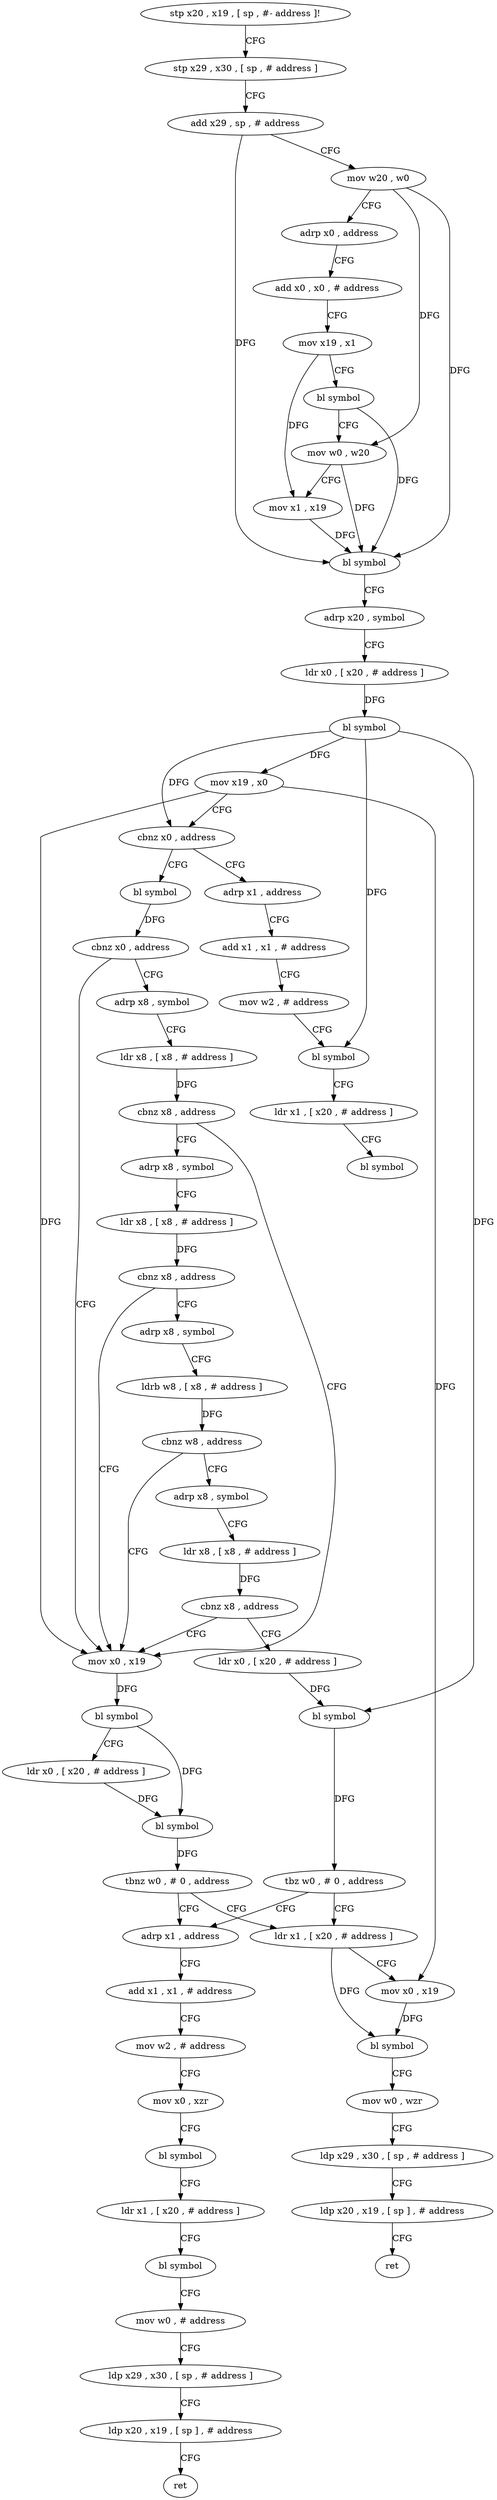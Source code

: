 digraph "func" {
"4215984" [label = "stp x20 , x19 , [ sp , #- address ]!" ]
"4215988" [label = "stp x29 , x30 , [ sp , # address ]" ]
"4215992" [label = "add x29 , sp , # address" ]
"4215996" [label = "mov w20 , w0" ]
"4216000" [label = "adrp x0 , address" ]
"4216004" [label = "add x0 , x0 , # address" ]
"4216008" [label = "mov x19 , x1" ]
"4216012" [label = "bl symbol" ]
"4216016" [label = "mov w0 , w20" ]
"4216020" [label = "mov x1 , x19" ]
"4216024" [label = "bl symbol" ]
"4216028" [label = "adrp x20 , symbol" ]
"4216032" [label = "ldr x0 , [ x20 , # address ]" ]
"4216036" [label = "bl symbol" ]
"4216040" [label = "mov x19 , x0" ]
"4216044" [label = "cbnz x0 , address" ]
"4216072" [label = "bl symbol" ]
"4216048" [label = "adrp x1 , address" ]
"4216076" [label = "cbnz x0 , address" ]
"4216168" [label = "mov x0 , x19" ]
"4216080" [label = "adrp x8 , symbol" ]
"4216052" [label = "add x1 , x1 , # address" ]
"4216056" [label = "mov w2 , # address" ]
"4216060" [label = "bl symbol" ]
"4216064" [label = "ldr x1 , [ x20 , # address ]" ]
"4216068" [label = "bl symbol" ]
"4216172" [label = "bl symbol" ]
"4216176" [label = "ldr x0 , [ x20 , # address ]" ]
"4216180" [label = "bl symbol" ]
"4216184" [label = "tbnz w0 , # 0 , address" ]
"4216140" [label = "ldr x1 , [ x20 , # address ]" ]
"4216188" [label = "adrp x1 , address" ]
"4216084" [label = "ldr x8 , [ x8 , # address ]" ]
"4216088" [label = "cbnz x8 , address" ]
"4216092" [label = "adrp x8 , symbol" ]
"4216144" [label = "mov x0 , x19" ]
"4216148" [label = "bl symbol" ]
"4216152" [label = "mov w0 , wzr" ]
"4216156" [label = "ldp x29 , x30 , [ sp , # address ]" ]
"4216160" [label = "ldp x20 , x19 , [ sp ] , # address" ]
"4216164" [label = "ret" ]
"4216192" [label = "add x1 , x1 , # address" ]
"4216196" [label = "mov w2 , # address" ]
"4216200" [label = "mov x0 , xzr" ]
"4216204" [label = "bl symbol" ]
"4216208" [label = "ldr x1 , [ x20 , # address ]" ]
"4216212" [label = "bl symbol" ]
"4216216" [label = "mov w0 , # address" ]
"4216220" [label = "ldp x29 , x30 , [ sp , # address ]" ]
"4216224" [label = "ldp x20 , x19 , [ sp ] , # address" ]
"4216228" [label = "ret" ]
"4216096" [label = "ldr x8 , [ x8 , # address ]" ]
"4216100" [label = "cbnz x8 , address" ]
"4216104" [label = "adrp x8 , symbol" ]
"4216108" [label = "ldrb w8 , [ x8 , # address ]" ]
"4216112" [label = "cbnz w8 , address" ]
"4216116" [label = "adrp x8 , symbol" ]
"4216120" [label = "ldr x8 , [ x8 , # address ]" ]
"4216124" [label = "cbnz x8 , address" ]
"4216128" [label = "ldr x0 , [ x20 , # address ]" ]
"4216132" [label = "bl symbol" ]
"4216136" [label = "tbz w0 , # 0 , address" ]
"4215984" -> "4215988" [ label = "CFG" ]
"4215988" -> "4215992" [ label = "CFG" ]
"4215992" -> "4215996" [ label = "CFG" ]
"4215992" -> "4216024" [ label = "DFG" ]
"4215996" -> "4216000" [ label = "CFG" ]
"4215996" -> "4216016" [ label = "DFG" ]
"4215996" -> "4216024" [ label = "DFG" ]
"4216000" -> "4216004" [ label = "CFG" ]
"4216004" -> "4216008" [ label = "CFG" ]
"4216008" -> "4216012" [ label = "CFG" ]
"4216008" -> "4216020" [ label = "DFG" ]
"4216012" -> "4216016" [ label = "CFG" ]
"4216012" -> "4216024" [ label = "DFG" ]
"4216016" -> "4216020" [ label = "CFG" ]
"4216016" -> "4216024" [ label = "DFG" ]
"4216020" -> "4216024" [ label = "DFG" ]
"4216024" -> "4216028" [ label = "CFG" ]
"4216028" -> "4216032" [ label = "CFG" ]
"4216032" -> "4216036" [ label = "DFG" ]
"4216036" -> "4216040" [ label = "DFG" ]
"4216036" -> "4216044" [ label = "DFG" ]
"4216036" -> "4216060" [ label = "DFG" ]
"4216036" -> "4216132" [ label = "DFG" ]
"4216040" -> "4216044" [ label = "CFG" ]
"4216040" -> "4216168" [ label = "DFG" ]
"4216040" -> "4216144" [ label = "DFG" ]
"4216044" -> "4216072" [ label = "CFG" ]
"4216044" -> "4216048" [ label = "CFG" ]
"4216072" -> "4216076" [ label = "DFG" ]
"4216048" -> "4216052" [ label = "CFG" ]
"4216076" -> "4216168" [ label = "CFG" ]
"4216076" -> "4216080" [ label = "CFG" ]
"4216168" -> "4216172" [ label = "DFG" ]
"4216080" -> "4216084" [ label = "CFG" ]
"4216052" -> "4216056" [ label = "CFG" ]
"4216056" -> "4216060" [ label = "CFG" ]
"4216060" -> "4216064" [ label = "CFG" ]
"4216064" -> "4216068" [ label = "CFG" ]
"4216172" -> "4216176" [ label = "CFG" ]
"4216172" -> "4216180" [ label = "DFG" ]
"4216176" -> "4216180" [ label = "DFG" ]
"4216180" -> "4216184" [ label = "DFG" ]
"4216184" -> "4216140" [ label = "CFG" ]
"4216184" -> "4216188" [ label = "CFG" ]
"4216140" -> "4216144" [ label = "CFG" ]
"4216140" -> "4216148" [ label = "DFG" ]
"4216188" -> "4216192" [ label = "CFG" ]
"4216084" -> "4216088" [ label = "DFG" ]
"4216088" -> "4216168" [ label = "CFG" ]
"4216088" -> "4216092" [ label = "CFG" ]
"4216092" -> "4216096" [ label = "CFG" ]
"4216144" -> "4216148" [ label = "DFG" ]
"4216148" -> "4216152" [ label = "CFG" ]
"4216152" -> "4216156" [ label = "CFG" ]
"4216156" -> "4216160" [ label = "CFG" ]
"4216160" -> "4216164" [ label = "CFG" ]
"4216192" -> "4216196" [ label = "CFG" ]
"4216196" -> "4216200" [ label = "CFG" ]
"4216200" -> "4216204" [ label = "CFG" ]
"4216204" -> "4216208" [ label = "CFG" ]
"4216208" -> "4216212" [ label = "CFG" ]
"4216212" -> "4216216" [ label = "CFG" ]
"4216216" -> "4216220" [ label = "CFG" ]
"4216220" -> "4216224" [ label = "CFG" ]
"4216224" -> "4216228" [ label = "CFG" ]
"4216096" -> "4216100" [ label = "DFG" ]
"4216100" -> "4216168" [ label = "CFG" ]
"4216100" -> "4216104" [ label = "CFG" ]
"4216104" -> "4216108" [ label = "CFG" ]
"4216108" -> "4216112" [ label = "DFG" ]
"4216112" -> "4216168" [ label = "CFG" ]
"4216112" -> "4216116" [ label = "CFG" ]
"4216116" -> "4216120" [ label = "CFG" ]
"4216120" -> "4216124" [ label = "DFG" ]
"4216124" -> "4216168" [ label = "CFG" ]
"4216124" -> "4216128" [ label = "CFG" ]
"4216128" -> "4216132" [ label = "DFG" ]
"4216132" -> "4216136" [ label = "DFG" ]
"4216136" -> "4216188" [ label = "CFG" ]
"4216136" -> "4216140" [ label = "CFG" ]
}
